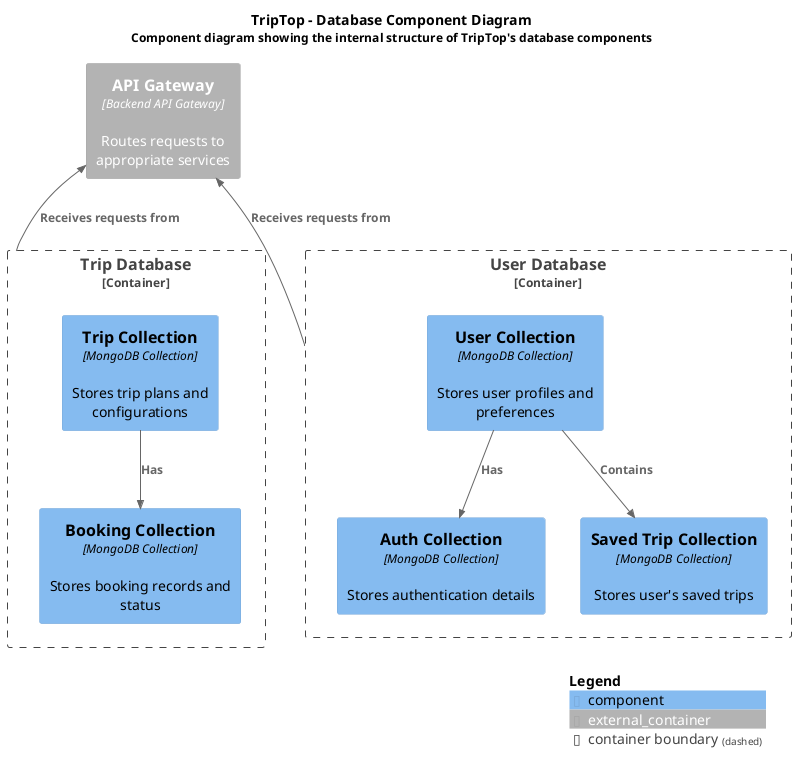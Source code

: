 @startuml

title
TripTop - Database Component Diagram
<font size="12">Component diagram showing the internal structure of TripTop's database components</font>
end title

!include <C4/C4_Component>

LAYOUT_WITH_LEGEND()

' External Systems (Top Layer)
Container_Ext(apiGateway, "API Gateway", "Backend API Gateway", "Routes requests to appropriate services")

' Trip Database Layer
Container_Boundary(tripDatabase, "Trip Database", "MongoDB", "Stores trip-related information") {
    Component(tripCollection, "Trip Collection", "MongoDB Collection", "Stores trip plans and configurations")
    Component(bookingCollection, "Booking Collection", "MongoDB Collection", "Stores booking records and status")

    ' Internal Trip Database relationships
    Rel(tripCollection, bookingCollection, "Has")
}

' User Database Layer
Container_Boundary(userDatabase, "User Database", "MongoDB", "Stores user-related information") {
    Component(userCollection, "User Collection", "MongoDB Collection", "Stores user profiles and preferences")
    Component(authCollection, "Auth Collection", "MongoDB Collection", "Stores authentication details")
    Component(savedTripCollection, "Saved Trip Collection", "MongoDB Collection", "Stores user's saved trips")

    ' Internal User Database relationships
    Rel(userCollection, authCollection, "Has")
    Rel(userCollection, savedTripCollection, "Contains")
}

' External Relationships
Rel_U(tripDatabase, apiGateway, "Receives requests from")
Rel_U(userDatabase, apiGateway, "Receives requests from")

SHOW_LEGEND()

@enduml